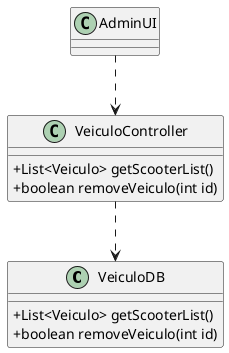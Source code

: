 @startuml
skinparam classAttributeIconSize 0

class VeiculoDB {
  +List<Veiculo> getScooterList()
  +boolean removeVeiculo(int id)
}

class VeiculoController {
    +List<Veiculo> getScooterList()
    +boolean removeVeiculo(int id)
}

class AdminUI {
}


AdminUI ..> VeiculoController 

VeiculoController ..> VeiculoDB
@enduml

